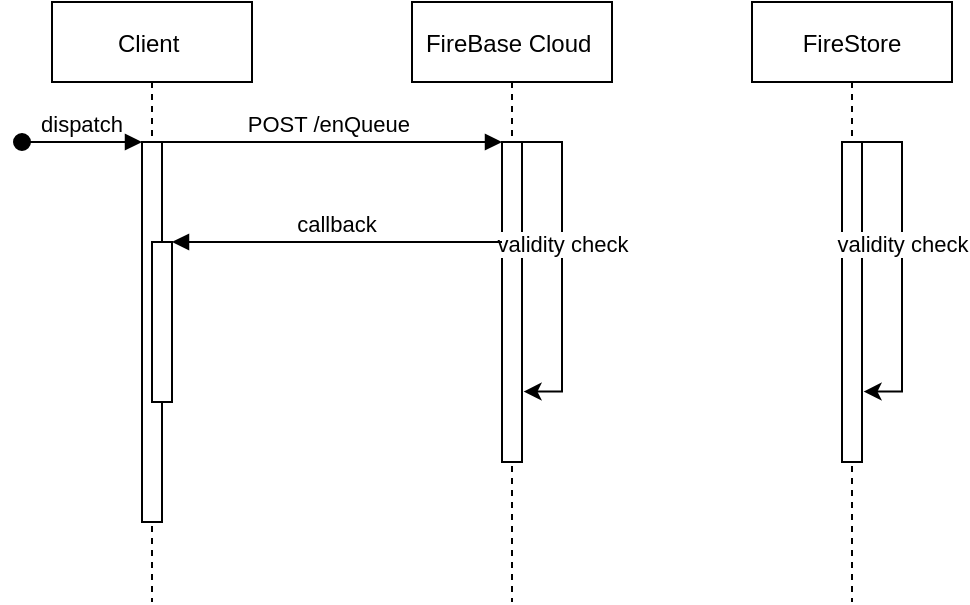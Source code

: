 <mxfile version="16.2.4" type="device"><diagram id="kgpKYQtTHZ0yAKxKKP6v" name="Page-1"><mxGraphModel dx="261" dy="562" grid="1" gridSize="10" guides="1" tooltips="1" connect="1" arrows="1" fold="1" page="1" pageScale="1" pageWidth="850" pageHeight="1100" math="0" shadow="0"><root><mxCell id="0"/><mxCell id="1" parent="0"/><mxCell id="3nuBFxr9cyL0pnOWT2aG-1" value="Client " style="shape=umlLifeline;perimeter=lifelinePerimeter;container=1;collapsible=0;recursiveResize=0;rounded=0;shadow=0;strokeWidth=1;" parent="1" vertex="1"><mxGeometry x="120" y="80" width="100" height="300" as="geometry"/></mxCell><mxCell id="3nuBFxr9cyL0pnOWT2aG-2" value="" style="points=[];perimeter=orthogonalPerimeter;rounded=0;shadow=0;strokeWidth=1;" parent="3nuBFxr9cyL0pnOWT2aG-1" vertex="1"><mxGeometry x="45" y="70" width="10" height="190" as="geometry"/></mxCell><mxCell id="3nuBFxr9cyL0pnOWT2aG-3" value="dispatch" style="verticalAlign=bottom;startArrow=oval;endArrow=block;startSize=8;shadow=0;strokeWidth=1;" parent="3nuBFxr9cyL0pnOWT2aG-1" target="3nuBFxr9cyL0pnOWT2aG-2" edge="1"><mxGeometry relative="1" as="geometry"><mxPoint x="-15" y="70" as="sourcePoint"/></mxGeometry></mxCell><mxCell id="3nuBFxr9cyL0pnOWT2aG-4" value="" style="points=[];perimeter=orthogonalPerimeter;rounded=0;shadow=0;strokeWidth=1;" parent="3nuBFxr9cyL0pnOWT2aG-1" vertex="1"><mxGeometry x="50" y="120" width="10" height="80" as="geometry"/></mxCell><mxCell id="3nuBFxr9cyL0pnOWT2aG-5" value="FireBase Cloud " style="shape=umlLifeline;perimeter=lifelinePerimeter;container=1;collapsible=0;recursiveResize=0;rounded=0;shadow=0;strokeWidth=1;" parent="1" vertex="1"><mxGeometry x="300" y="80" width="100" height="300" as="geometry"/></mxCell><mxCell id="3nuBFxr9cyL0pnOWT2aG-6" value="" style="points=[];perimeter=orthogonalPerimeter;rounded=0;shadow=0;strokeWidth=1;" parent="3nuBFxr9cyL0pnOWT2aG-5" vertex="1"><mxGeometry x="45" y="70" width="10" height="160" as="geometry"/></mxCell><mxCell id="DBJ2vHKvFhdGzEsZyxYx-1" style="edgeStyle=orthogonalEdgeStyle;rounded=0;orthogonalLoop=1;jettySize=auto;html=1;entryX=1.079;entryY=0.78;entryDx=0;entryDy=0;entryPerimeter=0;" edge="1" parent="3nuBFxr9cyL0pnOWT2aG-5" source="3nuBFxr9cyL0pnOWT2aG-6" target="3nuBFxr9cyL0pnOWT2aG-6"><mxGeometry relative="1" as="geometry"><Array as="points"><mxPoint x="75" y="70"/><mxPoint x="75" y="195"/></Array></mxGeometry></mxCell><mxCell id="DBJ2vHKvFhdGzEsZyxYx-2" value="validity check" style="edgeLabel;html=1;align=center;verticalAlign=middle;resizable=0;points=[];" vertex="1" connectable="0" parent="DBJ2vHKvFhdGzEsZyxYx-1"><mxGeometry x="-0.138" relative="1" as="geometry"><mxPoint as="offset"/></mxGeometry></mxCell><mxCell id="3nuBFxr9cyL0pnOWT2aG-8" value="POST /enQueue " style="verticalAlign=bottom;endArrow=block;entryX=0;entryY=0;shadow=0;strokeWidth=1;" parent="1" source="3nuBFxr9cyL0pnOWT2aG-2" target="3nuBFxr9cyL0pnOWT2aG-6" edge="1"><mxGeometry relative="1" as="geometry"><mxPoint x="275" y="160" as="sourcePoint"/></mxGeometry></mxCell><mxCell id="3nuBFxr9cyL0pnOWT2aG-9" value="callback" style="verticalAlign=bottom;endArrow=block;entryX=1;entryY=0;shadow=0;strokeWidth=1;" parent="1" source="3nuBFxr9cyL0pnOWT2aG-6" target="3nuBFxr9cyL0pnOWT2aG-4" edge="1"><mxGeometry relative="1" as="geometry"><mxPoint x="240" y="200" as="sourcePoint"/></mxGeometry></mxCell><mxCell id="DBJ2vHKvFhdGzEsZyxYx-3" value="FireStore" style="shape=umlLifeline;perimeter=lifelinePerimeter;container=1;collapsible=0;recursiveResize=0;rounded=0;shadow=0;strokeWidth=1;" vertex="1" parent="1"><mxGeometry x="470" y="80" width="100" height="300" as="geometry"/></mxCell><mxCell id="DBJ2vHKvFhdGzEsZyxYx-4" value="" style="points=[];perimeter=orthogonalPerimeter;rounded=0;shadow=0;strokeWidth=1;" vertex="1" parent="DBJ2vHKvFhdGzEsZyxYx-3"><mxGeometry x="45" y="70" width="10" height="160" as="geometry"/></mxCell><mxCell id="DBJ2vHKvFhdGzEsZyxYx-5" style="edgeStyle=orthogonalEdgeStyle;rounded=0;orthogonalLoop=1;jettySize=auto;html=1;entryX=1.079;entryY=0.78;entryDx=0;entryDy=0;entryPerimeter=0;" edge="1" parent="DBJ2vHKvFhdGzEsZyxYx-3" source="DBJ2vHKvFhdGzEsZyxYx-4" target="DBJ2vHKvFhdGzEsZyxYx-4"><mxGeometry relative="1" as="geometry"><Array as="points"><mxPoint x="75" y="70"/><mxPoint x="75" y="195"/></Array></mxGeometry></mxCell><mxCell id="DBJ2vHKvFhdGzEsZyxYx-6" value="validity check" style="edgeLabel;html=1;align=center;verticalAlign=middle;resizable=0;points=[];" vertex="1" connectable="0" parent="DBJ2vHKvFhdGzEsZyxYx-5"><mxGeometry x="-0.138" relative="1" as="geometry"><mxPoint as="offset"/></mxGeometry></mxCell></root></mxGraphModel></diagram></mxfile>